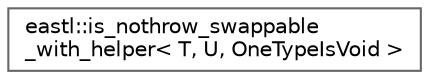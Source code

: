 digraph "类继承关系图"
{
 // LATEX_PDF_SIZE
  bgcolor="transparent";
  edge [fontname=Helvetica,fontsize=10,labelfontname=Helvetica,labelfontsize=10];
  node [fontname=Helvetica,fontsize=10,shape=box,height=0.2,width=0.4];
  rankdir="LR";
  Node0 [id="Node000000",label="eastl::is_nothrow_swappable\l_with_helper\< T, U, OneTypeIsVoid \>",height=0.2,width=0.4,color="grey40", fillcolor="white", style="filled",URL="$structeastl_1_1is__nothrow__swappable__with__helper.html",tooltip=" "];
}
